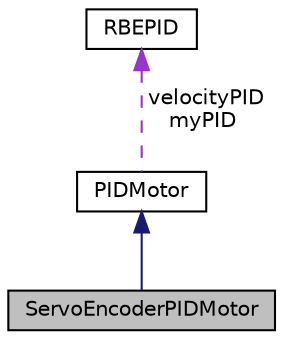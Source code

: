 digraph "ServoEncoderPIDMotor"
{
  edge [fontname="Helvetica",fontsize="10",labelfontname="Helvetica",labelfontsize="10"];
  node [fontname="Helvetica",fontsize="10",shape=record];
  Node2 [label="ServoEncoderPIDMotor",height=0.2,width=0.4,color="black", fillcolor="grey75", style="filled", fontcolor="black"];
  Node3 -> Node2 [dir="back",color="midnightblue",fontsize="10",style="solid",fontname="Helvetica"];
  Node3 [label="PIDMotor",height=0.2,width=0.4,color="black", fillcolor="white", style="filled",URL="$classPIDMotor.html"];
  Node4 -> Node3 [dir="back",color="darkorchid3",fontsize="10",style="dashed",label=" velocityPID\nmyPID" ,fontname="Helvetica"];
  Node4 [label="RBEPID",height=0.2,width=0.4,color="black", fillcolor="white", style="filled",URL="$classRBEPID.html"];
}
